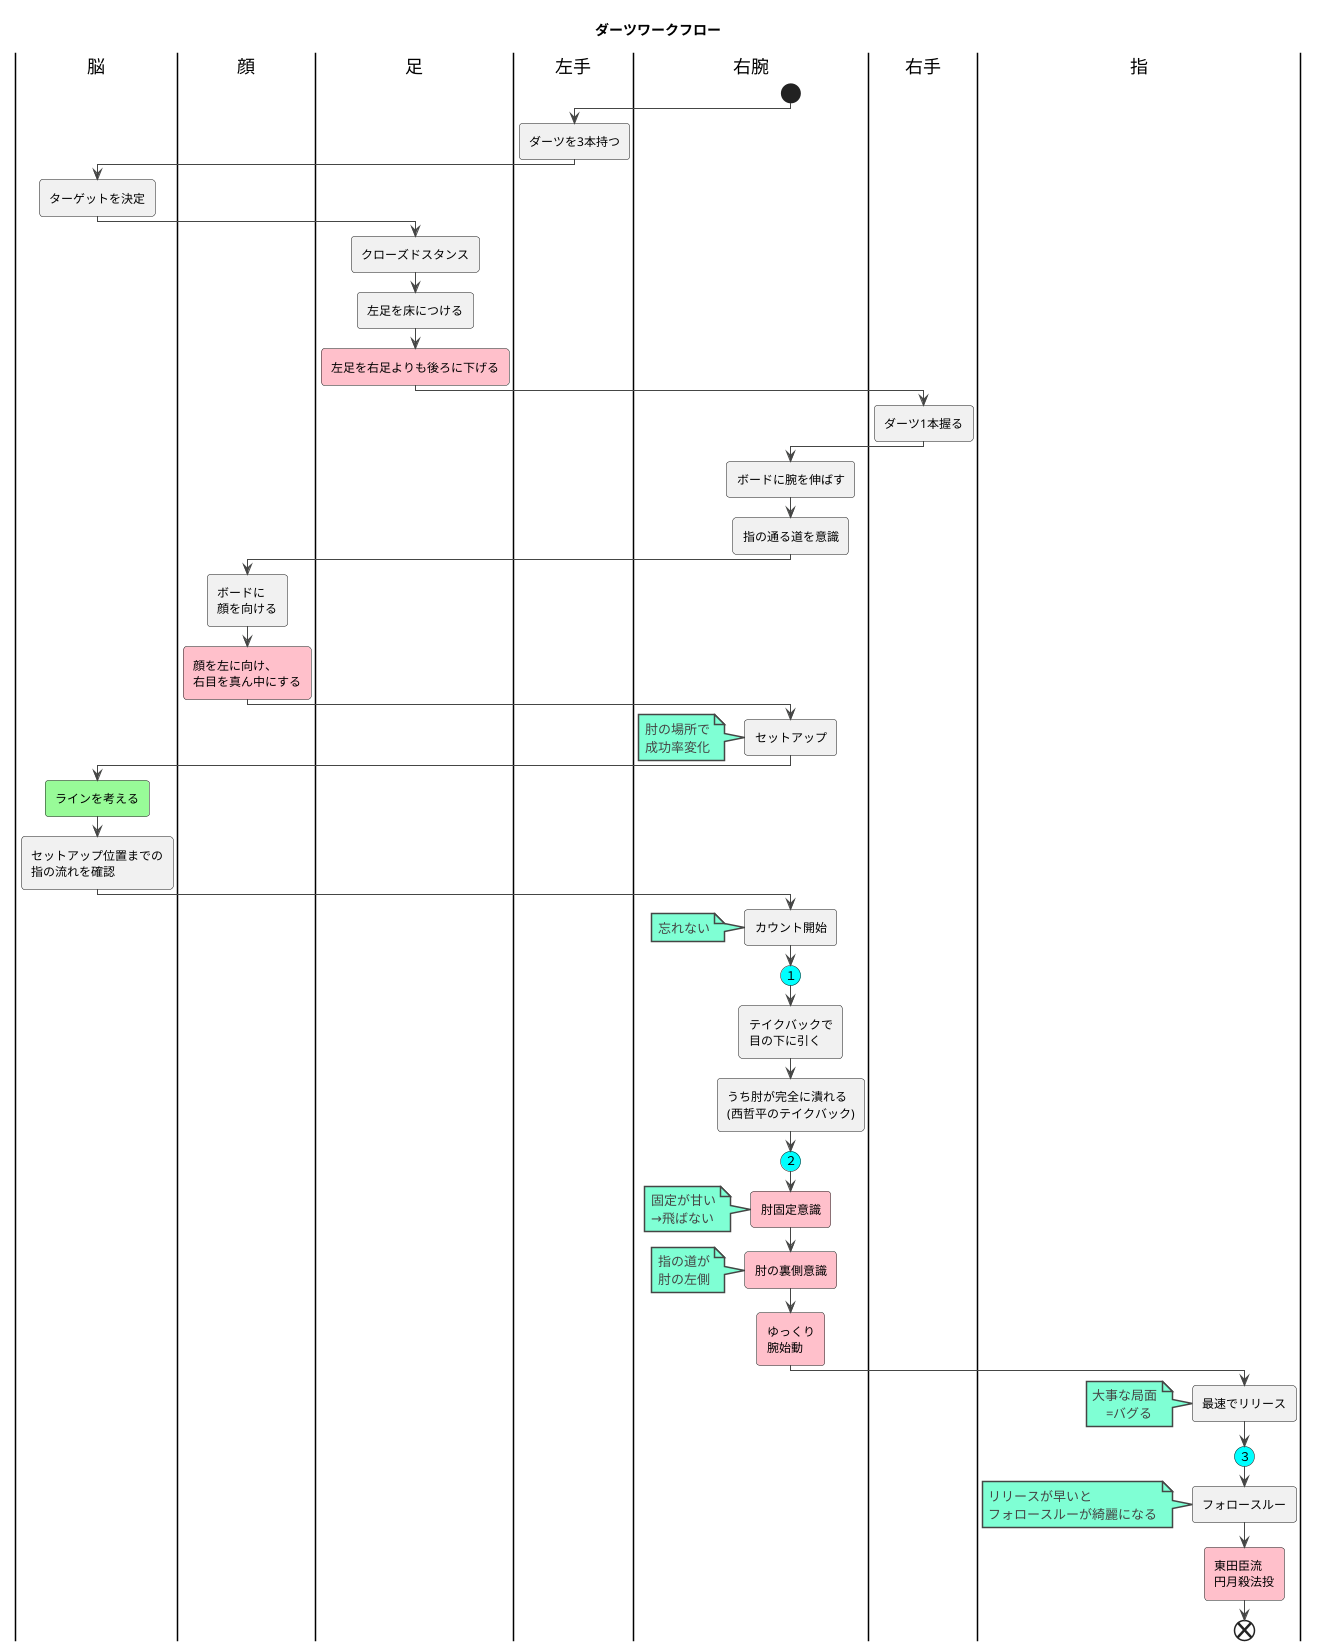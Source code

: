 @startuml
title ダーツワークフロー



!theme vibrant

|脳|
|顔|
|足|
|左手|
|右腕|
start
|左手|
:ダーツを3本持つ;
|脳|
:ターゲットを決定;
|足|
:クローズドスタンス;
:左足を床につける;
#pink:左足を右足よりも後ろに下げる;
|右手|
:ダーツ1本握る;
|右腕|
:ボードに腕を伸ばす;

/'
################
##pink:腕を一番右側
#まで伸ばす;
################
'/
:指の通る道を意識;
|顔|
:ボードに
顔を向ける;
#pink:顔を左に向け、
右目を真ん中にする;
|右腕|
:セットアップ;
/'
################
':60°ぐらいに構える;
################
'/
note
肘の場所で
成功率変化
end note
|脳|

#palegreen:ラインを考える;

:セットアップ位置までの
指の流れを確認;

|右腕|
:カウント開始;

note
    忘れない
end note


#Aqua:(１)


:テイクバックで
目の下に引く;

:うち肘が完全に潰れる
(西哲平のテイクバック);

#Aqua:(２)


#pink:肘固定意識;

note
    固定が甘い
    →飛ばない
end note

#pink:肘の裏側意識;

note
    指の道が
    肘の左側
end note

|右腕|
#pink:ゆっくり
腕始動;
|指|
:最速でリリース;
note
    大事な局面
        =バグる 
end note


#Aqua:(３)


:フォロースルー;

note
  リリースが早いと
  フォロースルーが綺麗になる
end note
#pink:東田臣流
円月殺法投;
end 

@enduml
